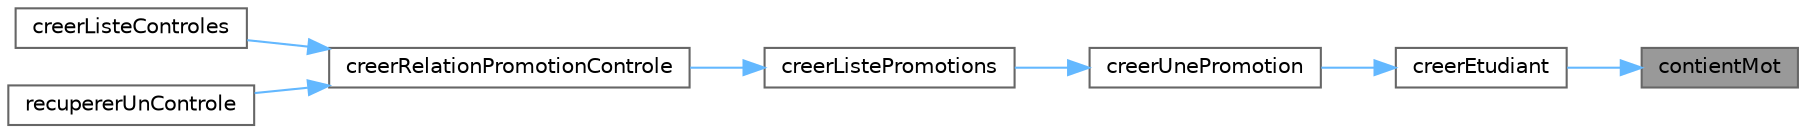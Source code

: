 digraph "contientMot"
{
 // LATEX_PDF_SIZE
  bgcolor="transparent";
  edge [fontname=Helvetica,fontsize=10,labelfontname=Helvetica,labelfontsize=10];
  node [fontname=Helvetica,fontsize=10,shape=box,height=0.2,width=0.4];
  rankdir="RL";
  Node1 [label="contientMot",height=0.2,width=0.4,color="gray40", fillcolor="grey60", style="filled", fontcolor="black",tooltip="Permet de vérifier si un mot clé est dans une phrase."];
  Node1 -> Node2 [dir="back",color="steelblue1",style="solid"];
  Node2 [label="creerEtudiant",height=0.2,width=0.4,color="grey40", fillcolor="white", style="filled",URL="$creer_liste_promotions_8php.html#a1247e018592e5dcea5e4c777025a7ca2",tooltip="Créer un étudiant grâce à une ligne du CSV traité"];
  Node2 -> Node3 [dir="back",color="steelblue1",style="solid"];
  Node3 [label="creerUnePromotion",height=0.2,width=0.4,color="grey40", fillcolor="white", style="filled",URL="$creer_liste_promotions_8php.html#a1f57774be55816c3c2d993244c8d1dd4",tooltip="Fonction permettant de créer une promotion à partir de son nom."];
  Node3 -> Node4 [dir="back",color="steelblue1",style="solid"];
  Node4 [label="creerListePromotions",height=0.2,width=0.4,color="grey40", fillcolor="white", style="filled",URL="$creer_liste_promotions_8php.html#a3393f2f77a34c196e3410ba4be5f08f7",tooltip="Fonction permettant d'obtenir la liste de toutes les Promotion."];
  Node4 -> Node5 [dir="back",color="steelblue1",style="solid"];
  Node5 [label="creerRelationPromotionControle",height=0.2,width=0.4,color="grey40", fillcolor="white", style="filled",URL="$creer_liste_controles_8php.html#a6c7b70952f003cfbc34c98837ec70ca6",tooltip="Retourne un Controle en le mettant en relation avec une liste de nom de Promotion."];
  Node5 -> Node6 [dir="back",color="steelblue1",style="solid"];
  Node6 [label="creerListeControles",height=0.2,width=0.4,color="grey40", fillcolor="white", style="filled",URL="$creer_liste_controles_8php.html#a462c64b079e00ff5faef9b0ebdd25e76",tooltip="Cette fonction retourne la liste des contrôles sans les liens."];
  Node5 -> Node7 [dir="back",color="steelblue1",style="solid"];
  Node7 [label="recupererUnControle",height=0.2,width=0.4,color="grey40", fillcolor="white", style="filled",URL="$creer_liste_controles_8php.html#ad6a4de4265916616c7c9d10f7a93fd89",tooltip="Retourne un Controle selon un id donné (= ligne dans le CSV sans l'entête)"];
}
